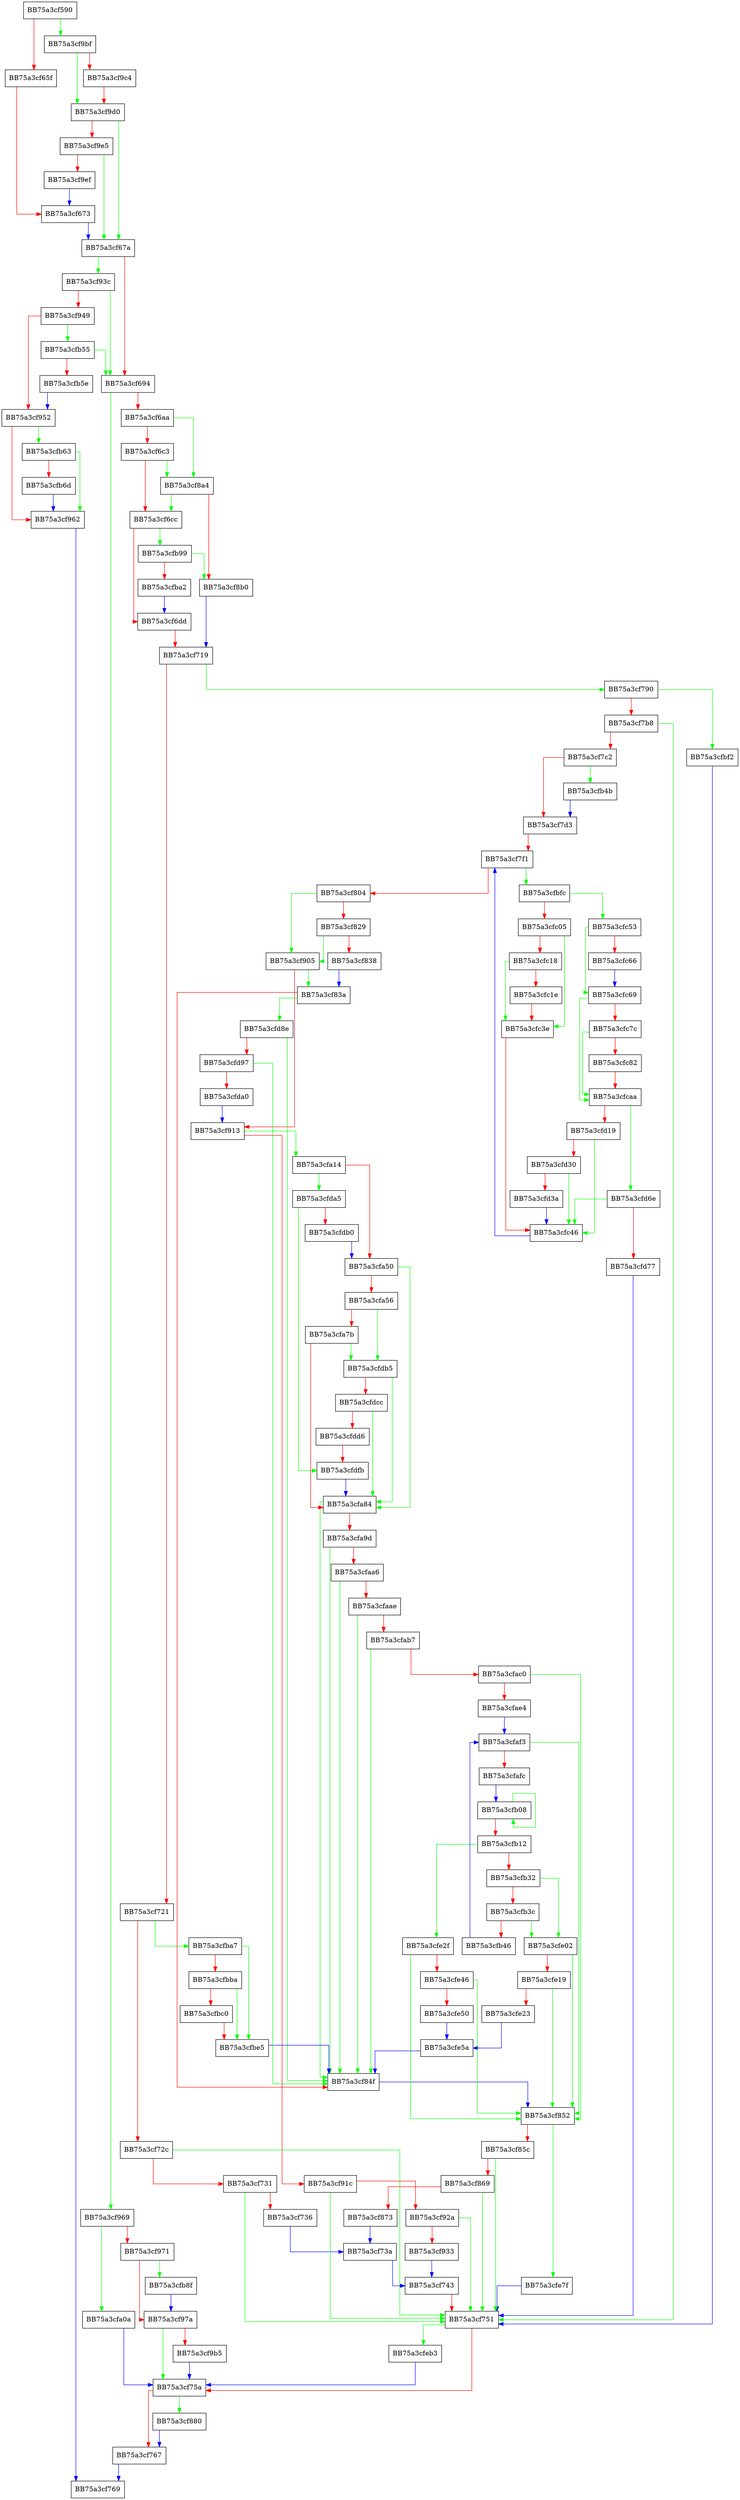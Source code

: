 digraph ScanExpanded {
  node [shape="box"];
  graph [splines=ortho];
  BB75a3cf590 -> BB75a3cf9bf [color="green"];
  BB75a3cf590 -> BB75a3cf65f [color="red"];
  BB75a3cf65f -> BB75a3cf673 [color="red"];
  BB75a3cf673 -> BB75a3cf67a [color="blue"];
  BB75a3cf67a -> BB75a3cf93c [color="green"];
  BB75a3cf67a -> BB75a3cf694 [color="red"];
  BB75a3cf694 -> BB75a3cf969 [color="green"];
  BB75a3cf694 -> BB75a3cf6aa [color="red"];
  BB75a3cf6aa -> BB75a3cf8a4 [color="green"];
  BB75a3cf6aa -> BB75a3cf6c3 [color="red"];
  BB75a3cf6c3 -> BB75a3cf8a4 [color="green"];
  BB75a3cf6c3 -> BB75a3cf6cc [color="red"];
  BB75a3cf6cc -> BB75a3cfb99 [color="green"];
  BB75a3cf6cc -> BB75a3cf6dd [color="red"];
  BB75a3cf6dd -> BB75a3cf719 [color="red"];
  BB75a3cf719 -> BB75a3cf790 [color="green"];
  BB75a3cf719 -> BB75a3cf721 [color="red"];
  BB75a3cf721 -> BB75a3cfba7 [color="green"];
  BB75a3cf721 -> BB75a3cf72c [color="red"];
  BB75a3cf72c -> BB75a3cf751 [color="green"];
  BB75a3cf72c -> BB75a3cf731 [color="red"];
  BB75a3cf731 -> BB75a3cf751 [color="green"];
  BB75a3cf731 -> BB75a3cf736 [color="red"];
  BB75a3cf736 -> BB75a3cf73a [color="blue"];
  BB75a3cf73a -> BB75a3cf743 [color="blue"];
  BB75a3cf743 -> BB75a3cf751 [color="red"];
  BB75a3cf751 -> BB75a3cfeb3 [color="green"];
  BB75a3cf751 -> BB75a3cf75a [color="red"];
  BB75a3cf75a -> BB75a3cf880 [color="green"];
  BB75a3cf75a -> BB75a3cf767 [color="red"];
  BB75a3cf767 -> BB75a3cf769 [color="blue"];
  BB75a3cf790 -> BB75a3cfbf2 [color="green"];
  BB75a3cf790 -> BB75a3cf7b8 [color="red"];
  BB75a3cf7b8 -> BB75a3cf751 [color="green"];
  BB75a3cf7b8 -> BB75a3cf7c2 [color="red"];
  BB75a3cf7c2 -> BB75a3cfb4b [color="green"];
  BB75a3cf7c2 -> BB75a3cf7d3 [color="red"];
  BB75a3cf7d3 -> BB75a3cf7f1 [color="red"];
  BB75a3cf7f1 -> BB75a3cfbfc [color="green"];
  BB75a3cf7f1 -> BB75a3cf804 [color="red"];
  BB75a3cf804 -> BB75a3cf905 [color="green"];
  BB75a3cf804 -> BB75a3cf829 [color="red"];
  BB75a3cf829 -> BB75a3cf905 [color="green"];
  BB75a3cf829 -> BB75a3cf838 [color="red"];
  BB75a3cf838 -> BB75a3cf83a [color="blue"];
  BB75a3cf83a -> BB75a3cfd8e [color="green"];
  BB75a3cf83a -> BB75a3cf84f [color="red"];
  BB75a3cf84f -> BB75a3cf852 [color="blue"];
  BB75a3cf852 -> BB75a3cfe7f [color="green"];
  BB75a3cf852 -> BB75a3cf85c [color="red"];
  BB75a3cf85c -> BB75a3cf751 [color="green"];
  BB75a3cf85c -> BB75a3cf869 [color="red"];
  BB75a3cf869 -> BB75a3cf751 [color="green"];
  BB75a3cf869 -> BB75a3cf873 [color="red"];
  BB75a3cf873 -> BB75a3cf73a [color="blue"];
  BB75a3cf880 -> BB75a3cf767 [color="blue"];
  BB75a3cf8a4 -> BB75a3cf6cc [color="green"];
  BB75a3cf8a4 -> BB75a3cf8b0 [color="red"];
  BB75a3cf8b0 -> BB75a3cf719 [color="blue"];
  BB75a3cf905 -> BB75a3cf83a [color="green"];
  BB75a3cf905 -> BB75a3cf913 [color="red"];
  BB75a3cf913 -> BB75a3cfa14 [color="green"];
  BB75a3cf913 -> BB75a3cf91c [color="red"];
  BB75a3cf91c -> BB75a3cf751 [color="green"];
  BB75a3cf91c -> BB75a3cf92a [color="red"];
  BB75a3cf92a -> BB75a3cf751 [color="green"];
  BB75a3cf92a -> BB75a3cf933 [color="red"];
  BB75a3cf933 -> BB75a3cf743 [color="blue"];
  BB75a3cf93c -> BB75a3cf694 [color="green"];
  BB75a3cf93c -> BB75a3cf949 [color="red"];
  BB75a3cf949 -> BB75a3cfb55 [color="green"];
  BB75a3cf949 -> BB75a3cf952 [color="red"];
  BB75a3cf952 -> BB75a3cfb63 [color="green"];
  BB75a3cf952 -> BB75a3cf962 [color="red"];
  BB75a3cf962 -> BB75a3cf769 [color="blue"];
  BB75a3cf969 -> BB75a3cfa0a [color="green"];
  BB75a3cf969 -> BB75a3cf971 [color="red"];
  BB75a3cf971 -> BB75a3cfb8f [color="green"];
  BB75a3cf971 -> BB75a3cf97a [color="red"];
  BB75a3cf97a -> BB75a3cf75a [color="green"];
  BB75a3cf97a -> BB75a3cf9b5 [color="red"];
  BB75a3cf9b5 -> BB75a3cf75a [color="blue"];
  BB75a3cf9bf -> BB75a3cf9d0 [color="green"];
  BB75a3cf9bf -> BB75a3cf9c4 [color="red"];
  BB75a3cf9c4 -> BB75a3cf9d0 [color="red"];
  BB75a3cf9d0 -> BB75a3cf67a [color="green"];
  BB75a3cf9d0 -> BB75a3cf9e5 [color="red"];
  BB75a3cf9e5 -> BB75a3cf67a [color="green"];
  BB75a3cf9e5 -> BB75a3cf9ef [color="red"];
  BB75a3cf9ef -> BB75a3cf673 [color="blue"];
  BB75a3cfa0a -> BB75a3cf75a [color="blue"];
  BB75a3cfa14 -> BB75a3cfda5 [color="green"];
  BB75a3cfa14 -> BB75a3cfa50 [color="red"];
  BB75a3cfa50 -> BB75a3cfa84 [color="green"];
  BB75a3cfa50 -> BB75a3cfa56 [color="red"];
  BB75a3cfa56 -> BB75a3cfdb5 [color="green"];
  BB75a3cfa56 -> BB75a3cfa7b [color="red"];
  BB75a3cfa7b -> BB75a3cfdb5 [color="green"];
  BB75a3cfa7b -> BB75a3cfa84 [color="red"];
  BB75a3cfa84 -> BB75a3cf84f [color="green"];
  BB75a3cfa84 -> BB75a3cfa9d [color="red"];
  BB75a3cfa9d -> BB75a3cf84f [color="green"];
  BB75a3cfa9d -> BB75a3cfaa6 [color="red"];
  BB75a3cfaa6 -> BB75a3cf84f [color="green"];
  BB75a3cfaa6 -> BB75a3cfaae [color="red"];
  BB75a3cfaae -> BB75a3cf84f [color="green"];
  BB75a3cfaae -> BB75a3cfab7 [color="red"];
  BB75a3cfab7 -> BB75a3cf84f [color="green"];
  BB75a3cfab7 -> BB75a3cfac0 [color="red"];
  BB75a3cfac0 -> BB75a3cf852 [color="green"];
  BB75a3cfac0 -> BB75a3cfae4 [color="red"];
  BB75a3cfae4 -> BB75a3cfaf3 [color="blue"];
  BB75a3cfaf3 -> BB75a3cf852 [color="green"];
  BB75a3cfaf3 -> BB75a3cfafc [color="red"];
  BB75a3cfafc -> BB75a3cfb08 [color="blue"];
  BB75a3cfb08 -> BB75a3cfb08 [color="green"];
  BB75a3cfb08 -> BB75a3cfb12 [color="red"];
  BB75a3cfb12 -> BB75a3cfe2f [color="green"];
  BB75a3cfb12 -> BB75a3cfb32 [color="red"];
  BB75a3cfb32 -> BB75a3cfe02 [color="green"];
  BB75a3cfb32 -> BB75a3cfb3c [color="red"];
  BB75a3cfb3c -> BB75a3cfe02 [color="green"];
  BB75a3cfb3c -> BB75a3cfb46 [color="red"];
  BB75a3cfb46 -> BB75a3cfaf3 [color="blue"];
  BB75a3cfb4b -> BB75a3cf7d3 [color="blue"];
  BB75a3cfb55 -> BB75a3cf694 [color="green"];
  BB75a3cfb55 -> BB75a3cfb5e [color="red"];
  BB75a3cfb5e -> BB75a3cf952 [color="blue"];
  BB75a3cfb63 -> BB75a3cf962 [color="green"];
  BB75a3cfb63 -> BB75a3cfb6d [color="red"];
  BB75a3cfb6d -> BB75a3cf962 [color="blue"];
  BB75a3cfb8f -> BB75a3cf97a [color="blue"];
  BB75a3cfb99 -> BB75a3cf8b0 [color="green"];
  BB75a3cfb99 -> BB75a3cfba2 [color="red"];
  BB75a3cfba2 -> BB75a3cf6dd [color="blue"];
  BB75a3cfba7 -> BB75a3cfbe5 [color="green"];
  BB75a3cfba7 -> BB75a3cfbba [color="red"];
  BB75a3cfbba -> BB75a3cfbe5 [color="green"];
  BB75a3cfbba -> BB75a3cfbc0 [color="red"];
  BB75a3cfbc0 -> BB75a3cfbe5 [color="red"];
  BB75a3cfbe5 -> BB75a3cf84f [color="blue"];
  BB75a3cfbf2 -> BB75a3cf751 [color="blue"];
  BB75a3cfbfc -> BB75a3cfc53 [color="green"];
  BB75a3cfbfc -> BB75a3cfc05 [color="red"];
  BB75a3cfc05 -> BB75a3cfc3e [color="green"];
  BB75a3cfc05 -> BB75a3cfc18 [color="red"];
  BB75a3cfc18 -> BB75a3cfc3e [color="green"];
  BB75a3cfc18 -> BB75a3cfc1e [color="red"];
  BB75a3cfc1e -> BB75a3cfc3e [color="red"];
  BB75a3cfc3e -> BB75a3cfc46 [color="red"];
  BB75a3cfc46 -> BB75a3cf7f1 [color="blue"];
  BB75a3cfc53 -> BB75a3cfc69 [color="green"];
  BB75a3cfc53 -> BB75a3cfc66 [color="red"];
  BB75a3cfc66 -> BB75a3cfc69 [color="blue"];
  BB75a3cfc69 -> BB75a3cfcaa [color="green"];
  BB75a3cfc69 -> BB75a3cfc7c [color="red"];
  BB75a3cfc7c -> BB75a3cfcaa [color="green"];
  BB75a3cfc7c -> BB75a3cfc82 [color="red"];
  BB75a3cfc82 -> BB75a3cfcaa [color="red"];
  BB75a3cfcaa -> BB75a3cfd6e [color="green"];
  BB75a3cfcaa -> BB75a3cfd19 [color="red"];
  BB75a3cfd19 -> BB75a3cfc46 [color="green"];
  BB75a3cfd19 -> BB75a3cfd30 [color="red"];
  BB75a3cfd30 -> BB75a3cfc46 [color="green"];
  BB75a3cfd30 -> BB75a3cfd3a [color="red"];
  BB75a3cfd3a -> BB75a3cfc46 [color="blue"];
  BB75a3cfd6e -> BB75a3cfc46 [color="green"];
  BB75a3cfd6e -> BB75a3cfd77 [color="red"];
  BB75a3cfd77 -> BB75a3cf751 [color="blue"];
  BB75a3cfd8e -> BB75a3cf84f [color="green"];
  BB75a3cfd8e -> BB75a3cfd97 [color="red"];
  BB75a3cfd97 -> BB75a3cf84f [color="green"];
  BB75a3cfd97 -> BB75a3cfda0 [color="red"];
  BB75a3cfda0 -> BB75a3cf913 [color="blue"];
  BB75a3cfda5 -> BB75a3cfdfb [color="green"];
  BB75a3cfda5 -> BB75a3cfdb0 [color="red"];
  BB75a3cfdb0 -> BB75a3cfa50 [color="blue"];
  BB75a3cfdb5 -> BB75a3cfa84 [color="green"];
  BB75a3cfdb5 -> BB75a3cfdcc [color="red"];
  BB75a3cfdcc -> BB75a3cfa84 [color="green"];
  BB75a3cfdcc -> BB75a3cfdd6 [color="red"];
  BB75a3cfdd6 -> BB75a3cfdfb [color="red"];
  BB75a3cfdfb -> BB75a3cfa84 [color="blue"];
  BB75a3cfe02 -> BB75a3cf852 [color="green"];
  BB75a3cfe02 -> BB75a3cfe19 [color="red"];
  BB75a3cfe19 -> BB75a3cf852 [color="green"];
  BB75a3cfe19 -> BB75a3cfe23 [color="red"];
  BB75a3cfe23 -> BB75a3cfe5a [color="blue"];
  BB75a3cfe2f -> BB75a3cf852 [color="green"];
  BB75a3cfe2f -> BB75a3cfe46 [color="red"];
  BB75a3cfe46 -> BB75a3cf852 [color="green"];
  BB75a3cfe46 -> BB75a3cfe50 [color="red"];
  BB75a3cfe50 -> BB75a3cfe5a [color="blue"];
  BB75a3cfe5a -> BB75a3cf84f [color="blue"];
  BB75a3cfe7f -> BB75a3cf751 [color="blue"];
  BB75a3cfeb3 -> BB75a3cf75a [color="blue"];
}